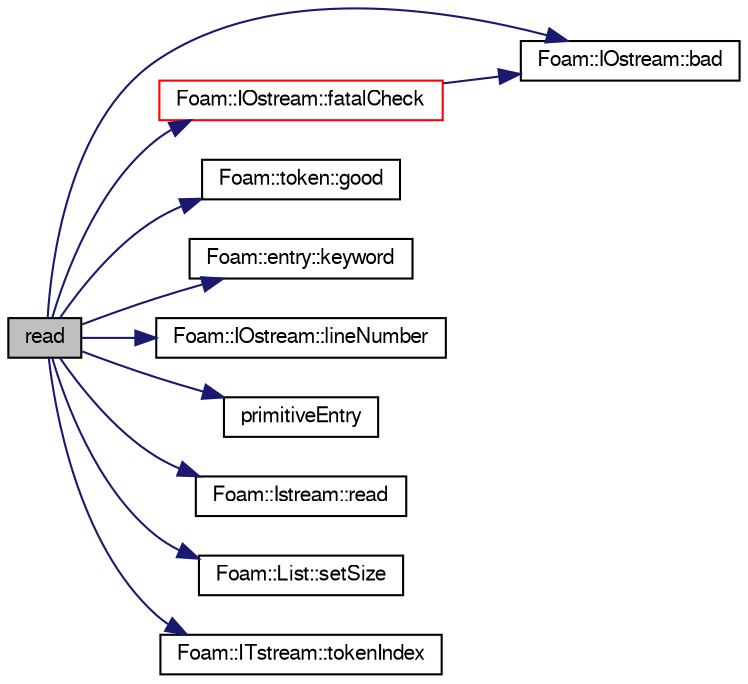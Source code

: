 digraph "read"
{
  bgcolor="transparent";
  edge [fontname="FreeSans",fontsize="10",labelfontname="FreeSans",labelfontsize="10"];
  node [fontname="FreeSans",fontsize="10",shape=record];
  rankdir="LR";
  Node233 [label="read",height=0.2,width=0.4,color="black", fillcolor="grey75", style="filled", fontcolor="black"];
  Node233 -> Node234 [color="midnightblue",fontsize="10",style="solid",fontname="FreeSans"];
  Node234 [label="Foam::IOstream::bad",height=0.2,width=0.4,color="black",URL="$a26226.html#a9f7290a5d70f30e1b1b42c8ac4a6082d",tooltip="Return true if stream is corrupted. "];
  Node233 -> Node235 [color="midnightblue",fontsize="10",style="solid",fontname="FreeSans"];
  Node235 [label="Foam::IOstream::fatalCheck",height=0.2,width=0.4,color="red",URL="$a26226.html#a52992bb0e37fe2a5e8f62f37ad234663",tooltip="Check IOstream status for given operation. "];
  Node235 -> Node234 [color="midnightblue",fontsize="10",style="solid",fontname="FreeSans"];
  Node233 -> Node283 [color="midnightblue",fontsize="10",style="solid",fontname="FreeSans"];
  Node283 [label="Foam::token::good",height=0.2,width=0.4,color="black",URL="$a26306.html#abdcc7f96f487faadc7769afcf58fe992"];
  Node233 -> Node256 [color="midnightblue",fontsize="10",style="solid",fontname="FreeSans"];
  Node256 [label="Foam::entry::keyword",height=0.2,width=0.4,color="black",URL="$a26022.html#a524d765e79e84690b9c13f55191b85c7",tooltip="Return keyword. "];
  Node233 -> Node273 [color="midnightblue",fontsize="10",style="solid",fontname="FreeSans"];
  Node273 [label="Foam::IOstream::lineNumber",height=0.2,width=0.4,color="black",URL="$a26226.html#a2bca2e504df91006cb4a2b09ba1ac409",tooltip="Return current stream line number. "];
  Node233 -> Node284 [color="midnightblue",fontsize="10",style="solid",fontname="FreeSans"];
  Node284 [label="primitiveEntry",height=0.2,width=0.4,color="black",URL="$a26058.html#a43668f7cd56714e8078fb6c1eb674be7",tooltip="Construct from keyword and a Istream. "];
  Node233 -> Node285 [color="midnightblue",fontsize="10",style="solid",fontname="FreeSans"];
  Node285 [label="Foam::Istream::read",height=0.2,width=0.4,color="black",URL="$a26234.html#a89057c9d9e24ba872ccb8546086498ec",tooltip="Return next token from stream. "];
  Node233 -> Node286 [color="midnightblue",fontsize="10",style="solid",fontname="FreeSans"];
  Node286 [label="Foam::List::setSize",height=0.2,width=0.4,color="black",URL="$a25694.html#aedb985ffeaf1bdbfeccc2a8730405703",tooltip="Reset size of List. "];
  Node233 -> Node287 [color="midnightblue",fontsize="10",style="solid",fontname="FreeSans"];
  Node287 [label="Foam::ITstream::tokenIndex",height=0.2,width=0.4,color="black",URL="$a26322.html#aa5a03766589104a16b2f93914ac81912",tooltip="Return the current token index. "];
}

